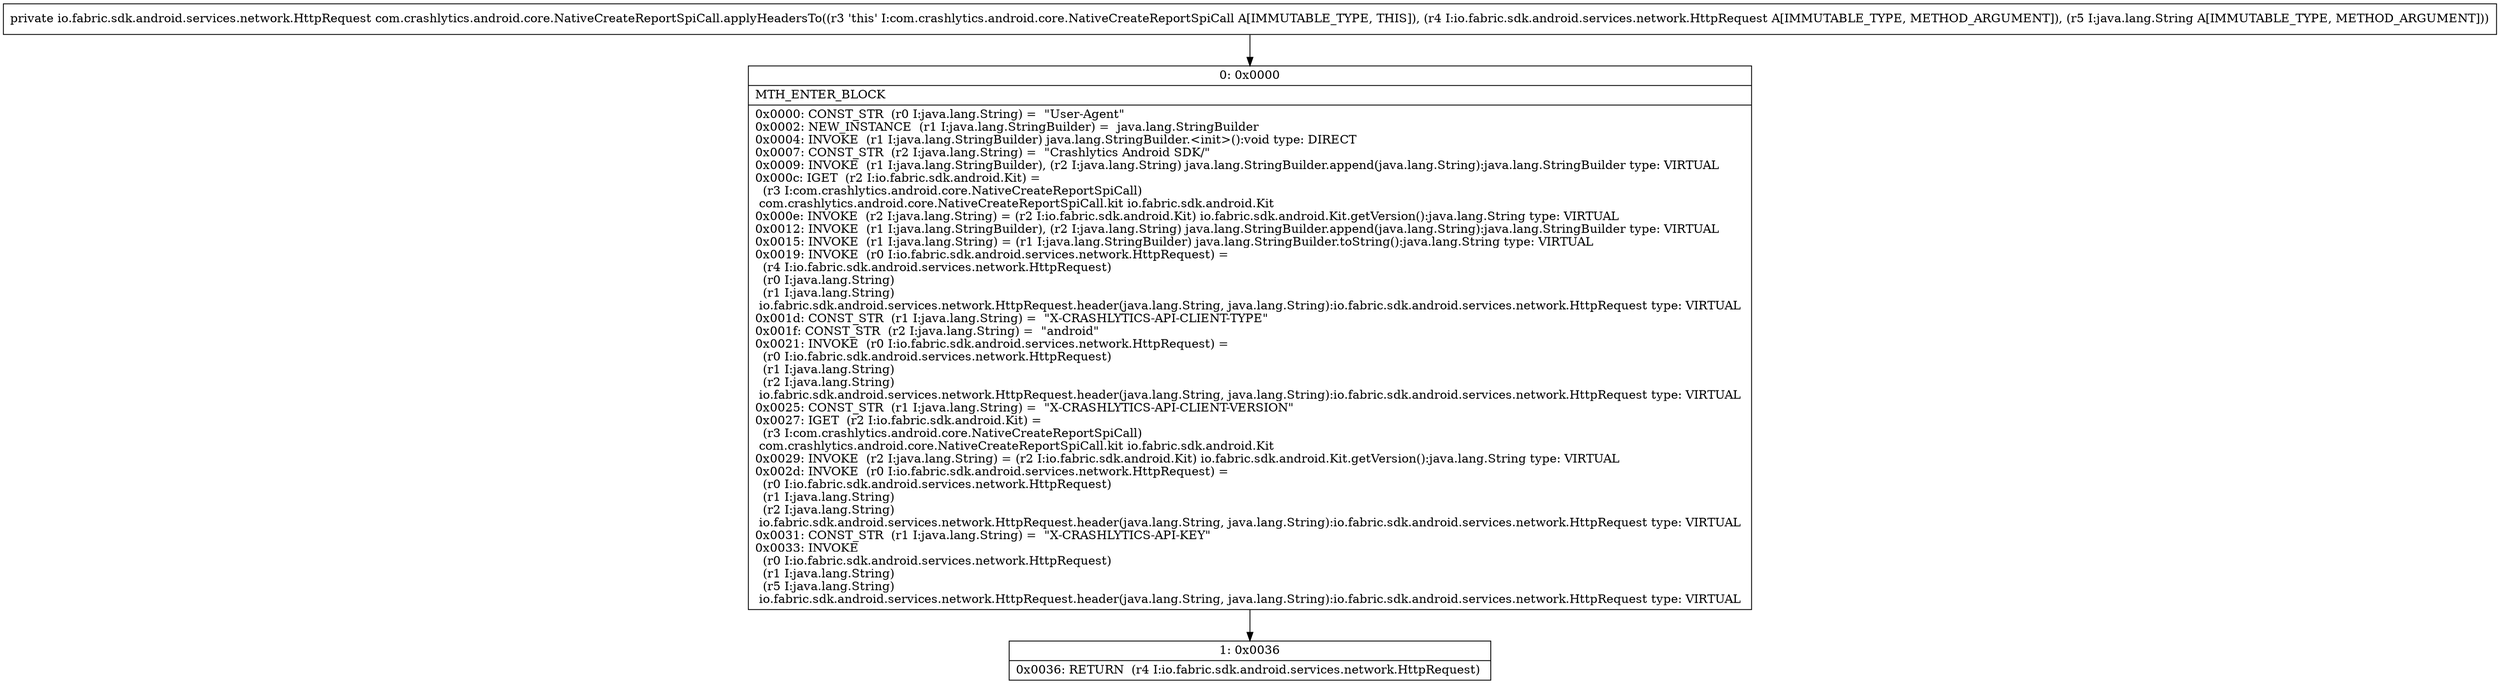 digraph "CFG forcom.crashlytics.android.core.NativeCreateReportSpiCall.applyHeadersTo(Lio\/fabric\/sdk\/android\/services\/network\/HttpRequest;Ljava\/lang\/String;)Lio\/fabric\/sdk\/android\/services\/network\/HttpRequest;" {
Node_0 [shape=record,label="{0\:\ 0x0000|MTH_ENTER_BLOCK\l|0x0000: CONST_STR  (r0 I:java.lang.String) =  \"User\-Agent\" \l0x0002: NEW_INSTANCE  (r1 I:java.lang.StringBuilder) =  java.lang.StringBuilder \l0x0004: INVOKE  (r1 I:java.lang.StringBuilder) java.lang.StringBuilder.\<init\>():void type: DIRECT \l0x0007: CONST_STR  (r2 I:java.lang.String) =  \"Crashlytics Android SDK\/\" \l0x0009: INVOKE  (r1 I:java.lang.StringBuilder), (r2 I:java.lang.String) java.lang.StringBuilder.append(java.lang.String):java.lang.StringBuilder type: VIRTUAL \l0x000c: IGET  (r2 I:io.fabric.sdk.android.Kit) = \l  (r3 I:com.crashlytics.android.core.NativeCreateReportSpiCall)\l com.crashlytics.android.core.NativeCreateReportSpiCall.kit io.fabric.sdk.android.Kit \l0x000e: INVOKE  (r2 I:java.lang.String) = (r2 I:io.fabric.sdk.android.Kit) io.fabric.sdk.android.Kit.getVersion():java.lang.String type: VIRTUAL \l0x0012: INVOKE  (r1 I:java.lang.StringBuilder), (r2 I:java.lang.String) java.lang.StringBuilder.append(java.lang.String):java.lang.StringBuilder type: VIRTUAL \l0x0015: INVOKE  (r1 I:java.lang.String) = (r1 I:java.lang.StringBuilder) java.lang.StringBuilder.toString():java.lang.String type: VIRTUAL \l0x0019: INVOKE  (r0 I:io.fabric.sdk.android.services.network.HttpRequest) = \l  (r4 I:io.fabric.sdk.android.services.network.HttpRequest)\l  (r0 I:java.lang.String)\l  (r1 I:java.lang.String)\l io.fabric.sdk.android.services.network.HttpRequest.header(java.lang.String, java.lang.String):io.fabric.sdk.android.services.network.HttpRequest type: VIRTUAL \l0x001d: CONST_STR  (r1 I:java.lang.String) =  \"X\-CRASHLYTICS\-API\-CLIENT\-TYPE\" \l0x001f: CONST_STR  (r2 I:java.lang.String) =  \"android\" \l0x0021: INVOKE  (r0 I:io.fabric.sdk.android.services.network.HttpRequest) = \l  (r0 I:io.fabric.sdk.android.services.network.HttpRequest)\l  (r1 I:java.lang.String)\l  (r2 I:java.lang.String)\l io.fabric.sdk.android.services.network.HttpRequest.header(java.lang.String, java.lang.String):io.fabric.sdk.android.services.network.HttpRequest type: VIRTUAL \l0x0025: CONST_STR  (r1 I:java.lang.String) =  \"X\-CRASHLYTICS\-API\-CLIENT\-VERSION\" \l0x0027: IGET  (r2 I:io.fabric.sdk.android.Kit) = \l  (r3 I:com.crashlytics.android.core.NativeCreateReportSpiCall)\l com.crashlytics.android.core.NativeCreateReportSpiCall.kit io.fabric.sdk.android.Kit \l0x0029: INVOKE  (r2 I:java.lang.String) = (r2 I:io.fabric.sdk.android.Kit) io.fabric.sdk.android.Kit.getVersion():java.lang.String type: VIRTUAL \l0x002d: INVOKE  (r0 I:io.fabric.sdk.android.services.network.HttpRequest) = \l  (r0 I:io.fabric.sdk.android.services.network.HttpRequest)\l  (r1 I:java.lang.String)\l  (r2 I:java.lang.String)\l io.fabric.sdk.android.services.network.HttpRequest.header(java.lang.String, java.lang.String):io.fabric.sdk.android.services.network.HttpRequest type: VIRTUAL \l0x0031: CONST_STR  (r1 I:java.lang.String) =  \"X\-CRASHLYTICS\-API\-KEY\" \l0x0033: INVOKE  \l  (r0 I:io.fabric.sdk.android.services.network.HttpRequest)\l  (r1 I:java.lang.String)\l  (r5 I:java.lang.String)\l io.fabric.sdk.android.services.network.HttpRequest.header(java.lang.String, java.lang.String):io.fabric.sdk.android.services.network.HttpRequest type: VIRTUAL \l}"];
Node_1 [shape=record,label="{1\:\ 0x0036|0x0036: RETURN  (r4 I:io.fabric.sdk.android.services.network.HttpRequest) \l}"];
MethodNode[shape=record,label="{private io.fabric.sdk.android.services.network.HttpRequest com.crashlytics.android.core.NativeCreateReportSpiCall.applyHeadersTo((r3 'this' I:com.crashlytics.android.core.NativeCreateReportSpiCall A[IMMUTABLE_TYPE, THIS]), (r4 I:io.fabric.sdk.android.services.network.HttpRequest A[IMMUTABLE_TYPE, METHOD_ARGUMENT]), (r5 I:java.lang.String A[IMMUTABLE_TYPE, METHOD_ARGUMENT])) }"];
MethodNode -> Node_0;
Node_0 -> Node_1;
}

